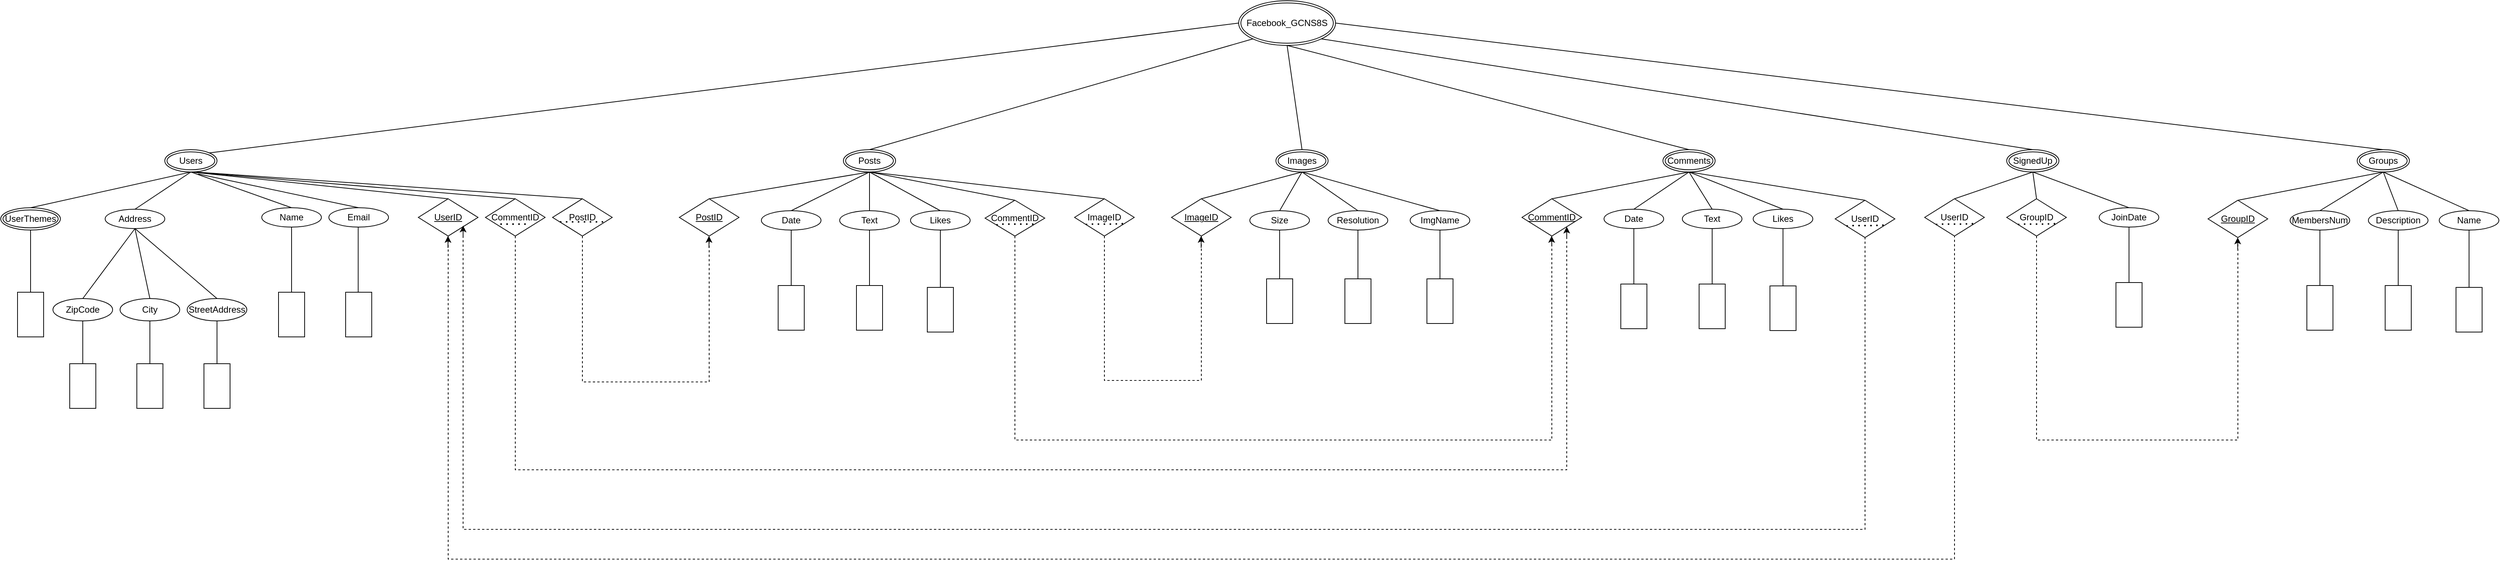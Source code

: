 <mxfile version="22.1.11" type="device">
  <diagram name="1 oldal" id="78AdKG-9HJylzrpgqkPk">
    <mxGraphModel dx="3881" dy="1068" grid="1" gridSize="10" guides="1" tooltips="1" connect="1" arrows="1" fold="1" page="1" pageScale="1" pageWidth="1169" pageHeight="827" math="0" shadow="0">
      <root>
        <mxCell id="0" />
        <mxCell id="1" parent="0" />
        <mxCell id="z3j5BvlBVhHUqeo-Ht9p-2" value="Facebook_GCNS8S" style="ellipse;shape=doubleEllipse;margin=3;whiteSpace=wrap;html=1;align=center;" vertex="1" parent="1">
          <mxGeometry x="530" y="10" width="130" height="60" as="geometry" />
        </mxCell>
        <mxCell id="z3j5BvlBVhHUqeo-Ht9p-5" value="Users" style="ellipse;shape=doubleEllipse;margin=3;whiteSpace=wrap;html=1;align=center;" vertex="1" parent="1">
          <mxGeometry x="-910" y="210" width="70" height="30" as="geometry" />
        </mxCell>
        <mxCell id="z3j5BvlBVhHUqeo-Ht9p-7" value="Posts" style="ellipse;shape=doubleEllipse;margin=3;whiteSpace=wrap;html=1;align=center;" vertex="1" parent="1">
          <mxGeometry y="210" width="70" height="30" as="geometry" />
        </mxCell>
        <mxCell id="z3j5BvlBVhHUqeo-Ht9p-8" value="Comments" style="ellipse;shape=doubleEllipse;margin=3;whiteSpace=wrap;html=1;align=center;" vertex="1" parent="1">
          <mxGeometry x="1099" y="210" width="70" height="30" as="geometry" />
        </mxCell>
        <mxCell id="z3j5BvlBVhHUqeo-Ht9p-9" value="Images" style="ellipse;shape=doubleEllipse;margin=3;whiteSpace=wrap;html=1;align=center;" vertex="1" parent="1">
          <mxGeometry x="580" y="210" width="70" height="30" as="geometry" />
        </mxCell>
        <mxCell id="z3j5BvlBVhHUqeo-Ht9p-10" value="Groups" style="ellipse;shape=doubleEllipse;margin=3;whiteSpace=wrap;html=1;align=center;" vertex="1" parent="1">
          <mxGeometry x="2030" y="210" width="70" height="30" as="geometry" />
        </mxCell>
        <mxCell id="z3j5BvlBVhHUqeo-Ht9p-11" value="SignedUp" style="ellipse;shape=doubleEllipse;margin=3;whiteSpace=wrap;html=1;align=center;" vertex="1" parent="1">
          <mxGeometry x="1560" y="210" width="70" height="30" as="geometry" />
        </mxCell>
        <mxCell id="z3j5BvlBVhHUqeo-Ht9p-13" value="" style="endArrow=none;html=1;rounded=0;exitX=1;exitY=0;exitDx=0;exitDy=0;entryX=0;entryY=0.5;entryDx=0;entryDy=0;" edge="1" parent="1" source="z3j5BvlBVhHUqeo-Ht9p-5" target="z3j5BvlBVhHUqeo-Ht9p-2">
          <mxGeometry relative="1" as="geometry">
            <mxPoint x="150" y="120" as="sourcePoint" />
            <mxPoint x="310" y="120" as="targetPoint" />
          </mxGeometry>
        </mxCell>
        <mxCell id="z3j5BvlBVhHUqeo-Ht9p-14" value="" style="endArrow=none;html=1;rounded=0;exitX=0.5;exitY=0;exitDx=0;exitDy=0;entryX=0;entryY=1;entryDx=0;entryDy=0;" edge="1" parent="1" source="z3j5BvlBVhHUqeo-Ht9p-7" target="z3j5BvlBVhHUqeo-Ht9p-2">
          <mxGeometry relative="1" as="geometry">
            <mxPoint x="150" y="224" as="sourcePoint" />
            <mxPoint x="540" y="70" as="targetPoint" />
          </mxGeometry>
        </mxCell>
        <mxCell id="z3j5BvlBVhHUqeo-Ht9p-15" value="" style="endArrow=none;html=1;rounded=0;exitX=0.5;exitY=0;exitDx=0;exitDy=0;entryX=0.5;entryY=1;entryDx=0;entryDy=0;" edge="1" parent="1" source="z3j5BvlBVhHUqeo-Ht9p-8" target="z3j5BvlBVhHUqeo-Ht9p-2">
          <mxGeometry relative="1" as="geometry">
            <mxPoint x="440" y="218.86" as="sourcePoint" />
            <mxPoint x="563.878" y="69.999" as="targetPoint" />
          </mxGeometry>
        </mxCell>
        <mxCell id="z3j5BvlBVhHUqeo-Ht9p-16" value="" style="endArrow=none;html=1;rounded=0;exitX=0.5;exitY=0;exitDx=0;exitDy=0;entryX=0.5;entryY=1;entryDx=0;entryDy=0;" edge="1" parent="1" source="z3j5BvlBVhHUqeo-Ht9p-9" target="z3j5BvlBVhHUqeo-Ht9p-2">
          <mxGeometry relative="1" as="geometry">
            <mxPoint x="510" y="214" as="sourcePoint" />
            <mxPoint x="610" y="90" as="targetPoint" />
          </mxGeometry>
        </mxCell>
        <mxCell id="z3j5BvlBVhHUqeo-Ht9p-17" value="" style="endArrow=none;html=1;rounded=0;exitX=0.5;exitY=0;exitDx=0;exitDy=0;entryX=1;entryY=1;entryDx=0;entryDy=0;" edge="1" parent="1" source="z3j5BvlBVhHUqeo-Ht9p-11" target="z3j5BvlBVhHUqeo-Ht9p-2">
          <mxGeometry relative="1" as="geometry">
            <mxPoint x="585" y="240" as="sourcePoint" />
            <mxPoint x="1045" y="66" as="targetPoint" />
          </mxGeometry>
        </mxCell>
        <mxCell id="z3j5BvlBVhHUqeo-Ht9p-18" value="" style="endArrow=none;html=1;rounded=0;entryX=1;entryY=0.5;entryDx=0;entryDy=0;exitX=0.5;exitY=0;exitDx=0;exitDy=0;" edge="1" parent="1" source="z3j5BvlBVhHUqeo-Ht9p-10" target="z3j5BvlBVhHUqeo-Ht9p-2">
          <mxGeometry relative="1" as="geometry">
            <mxPoint x="1020" y="220" as="sourcePoint" />
            <mxPoint x="1190" y="66" as="targetPoint" />
          </mxGeometry>
        </mxCell>
        <mxCell id="z3j5BvlBVhHUqeo-Ht9p-26" value="Name" style="ellipse;whiteSpace=wrap;html=1;align=center;" vertex="1" parent="1">
          <mxGeometry x="-780" y="288" width="80" height="26" as="geometry" />
        </mxCell>
        <mxCell id="z3j5BvlBVhHUqeo-Ht9p-27" value="Email" style="ellipse;whiteSpace=wrap;html=1;align=center;" vertex="1" parent="1">
          <mxGeometry x="-690" y="288" width="80" height="26" as="geometry" />
        </mxCell>
        <mxCell id="z3j5BvlBVhHUqeo-Ht9p-28" value="Address" style="ellipse;whiteSpace=wrap;html=1;align=center;" vertex="1" parent="1">
          <mxGeometry x="-990" y="290" width="80" height="26" as="geometry" />
        </mxCell>
        <mxCell id="z3j5BvlBVhHUqeo-Ht9p-34" value="UserThemes" style="ellipse;shape=doubleEllipse;margin=3;whiteSpace=wrap;html=1;align=center;" vertex="1" parent="1">
          <mxGeometry x="-1130" y="288" width="80" height="30" as="geometry" />
        </mxCell>
        <mxCell id="z3j5BvlBVhHUqeo-Ht9p-35" value="&lt;u&gt;UserID&lt;/u&gt;" style="shape=rhombus;perimeter=rhombusPerimeter;whiteSpace=wrap;html=1;align=center;" vertex="1" parent="1">
          <mxGeometry x="-570" y="276" width="80" height="50" as="geometry" />
        </mxCell>
        <mxCell id="z3j5BvlBVhHUqeo-Ht9p-37" value="ZipCode" style="ellipse;whiteSpace=wrap;html=1;align=center;" vertex="1" parent="1">
          <mxGeometry x="-1060" y="410" width="80" height="30" as="geometry" />
        </mxCell>
        <mxCell id="z3j5BvlBVhHUqeo-Ht9p-38" value="City" style="ellipse;whiteSpace=wrap;html=1;align=center;" vertex="1" parent="1">
          <mxGeometry x="-970" y="410" width="80" height="30" as="geometry" />
        </mxCell>
        <mxCell id="z3j5BvlBVhHUqeo-Ht9p-39" style="edgeStyle=orthogonalEdgeStyle;rounded=0;orthogonalLoop=1;jettySize=auto;html=1;exitX=0.5;exitY=1;exitDx=0;exitDy=0;" edge="1" parent="1" source="z3j5BvlBVhHUqeo-Ht9p-5" target="z3j5BvlBVhHUqeo-Ht9p-5">
          <mxGeometry relative="1" as="geometry" />
        </mxCell>
        <mxCell id="z3j5BvlBVhHUqeo-Ht9p-40" value="StreetAddress" style="ellipse;whiteSpace=wrap;html=1;align=center;" vertex="1" parent="1">
          <mxGeometry x="-880" y="410" width="80" height="30" as="geometry" />
        </mxCell>
        <mxCell id="z3j5BvlBVhHUqeo-Ht9p-41" value="" style="whiteSpace=wrap;html=1;rotation=90;" vertex="1" parent="1">
          <mxGeometry x="-1050" y="510" width="60" height="35" as="geometry" />
        </mxCell>
        <mxCell id="z3j5BvlBVhHUqeo-Ht9p-43" value="" style="whiteSpace=wrap;html=1;rotation=90;" vertex="1" parent="1">
          <mxGeometry x="-960" y="510" width="60" height="35" as="geometry" />
        </mxCell>
        <mxCell id="z3j5BvlBVhHUqeo-Ht9p-44" value="" style="whiteSpace=wrap;html=1;rotation=90;" vertex="1" parent="1">
          <mxGeometry x="-870" y="510" width="60" height="35" as="geometry" />
        </mxCell>
        <mxCell id="z3j5BvlBVhHUqeo-Ht9p-45" value="" style="whiteSpace=wrap;html=1;rotation=90;" vertex="1" parent="1">
          <mxGeometry x="-770" y="414" width="60" height="35" as="geometry" />
        </mxCell>
        <mxCell id="z3j5BvlBVhHUqeo-Ht9p-46" value="" style="whiteSpace=wrap;html=1;rotation=90;" vertex="1" parent="1">
          <mxGeometry x="-680" y="414" width="60" height="35" as="geometry" />
        </mxCell>
        <mxCell id="z3j5BvlBVhHUqeo-Ht9p-49" value="" style="whiteSpace=wrap;html=1;rotation=90;" vertex="1" parent="1">
          <mxGeometry x="-1120" y="414" width="60" height="35" as="geometry" />
        </mxCell>
        <mxCell id="z3j5BvlBVhHUqeo-Ht9p-50" value="" style="endArrow=none;html=1;rounded=0;entryX=0.5;entryY=1;entryDx=0;entryDy=0;exitX=0;exitY=0.5;exitDx=0;exitDy=0;" edge="1" parent="1" source="z3j5BvlBVhHUqeo-Ht9p-45" target="z3j5BvlBVhHUqeo-Ht9p-26">
          <mxGeometry relative="1" as="geometry">
            <mxPoint x="-740" y="380" as="sourcePoint" />
            <mxPoint x="-740" y="330" as="targetPoint" />
          </mxGeometry>
        </mxCell>
        <mxCell id="z3j5BvlBVhHUqeo-Ht9p-51" value="" style="endArrow=none;html=1;rounded=0;exitX=0;exitY=0.5;exitDx=0;exitDy=0;entryX=0.5;entryY=1;entryDx=0;entryDy=0;" edge="1" parent="1">
          <mxGeometry relative="1" as="geometry">
            <mxPoint x="-650.67" y="402" as="sourcePoint" />
            <mxPoint x="-650.67" y="314" as="targetPoint" />
          </mxGeometry>
        </mxCell>
        <mxCell id="z3j5BvlBVhHUqeo-Ht9p-52" value="" style="endArrow=none;html=1;rounded=0;entryX=0.5;entryY=1;entryDx=0;entryDy=0;exitX=0;exitY=0.5;exitDx=0;exitDy=0;" edge="1" parent="1" source="z3j5BvlBVhHUqeo-Ht9p-49" target="z3j5BvlBVhHUqeo-Ht9p-34">
          <mxGeometry relative="1" as="geometry">
            <mxPoint x="-1090" y="390" as="sourcePoint" />
            <mxPoint x="-1090" y="340" as="targetPoint" />
          </mxGeometry>
        </mxCell>
        <mxCell id="z3j5BvlBVhHUqeo-Ht9p-53" value="" style="endArrow=none;html=1;rounded=0;exitX=0.5;exitY=0;exitDx=0;exitDy=0;entryX=0.5;entryY=1;entryDx=0;entryDy=0;" edge="1" parent="1" source="z3j5BvlBVhHUqeo-Ht9p-37" target="z3j5BvlBVhHUqeo-Ht9p-28">
          <mxGeometry relative="1" as="geometry">
            <mxPoint x="-980" y="418" as="sourcePoint" />
            <mxPoint x="-980" y="330" as="targetPoint" />
          </mxGeometry>
        </mxCell>
        <mxCell id="z3j5BvlBVhHUqeo-Ht9p-54" value="" style="endArrow=none;html=1;rounded=0;exitX=0.5;exitY=0;exitDx=0;exitDy=0;entryX=0.5;entryY=1;entryDx=0;entryDy=0;" edge="1" parent="1" source="z3j5BvlBVhHUqeo-Ht9p-34" target="z3j5BvlBVhHUqeo-Ht9p-5">
          <mxGeometry relative="1" as="geometry">
            <mxPoint x="-610" y="442" as="sourcePoint" />
            <mxPoint x="-610" y="354" as="targetPoint" />
          </mxGeometry>
        </mxCell>
        <mxCell id="z3j5BvlBVhHUqeo-Ht9p-55" value="" style="endArrow=none;html=1;rounded=0;exitX=0.5;exitY=0;exitDx=0;exitDy=0;entryX=0.5;entryY=1;entryDx=0;entryDy=0;" edge="1" parent="1" source="z3j5BvlBVhHUqeo-Ht9p-28" target="z3j5BvlBVhHUqeo-Ht9p-5">
          <mxGeometry relative="1" as="geometry">
            <mxPoint x="-600" y="452" as="sourcePoint" />
            <mxPoint x="-600" y="364" as="targetPoint" />
          </mxGeometry>
        </mxCell>
        <mxCell id="z3j5BvlBVhHUqeo-Ht9p-56" value="" style="endArrow=none;html=1;rounded=0;exitX=0.5;exitY=0;exitDx=0;exitDy=0;entryX=0.5;entryY=1;entryDx=0;entryDy=0;" edge="1" parent="1" source="z3j5BvlBVhHUqeo-Ht9p-26" target="z3j5BvlBVhHUqeo-Ht9p-5">
          <mxGeometry relative="1" as="geometry">
            <mxPoint x="-590" y="462" as="sourcePoint" />
            <mxPoint x="-590" y="374" as="targetPoint" />
          </mxGeometry>
        </mxCell>
        <mxCell id="z3j5BvlBVhHUqeo-Ht9p-57" value="" style="endArrow=none;html=1;rounded=0;exitX=0.5;exitY=0;exitDx=0;exitDy=0;entryX=0.638;entryY=1.089;entryDx=0;entryDy=0;entryPerimeter=0;" edge="1" parent="1" source="z3j5BvlBVhHUqeo-Ht9p-27" target="z3j5BvlBVhHUqeo-Ht9p-5">
          <mxGeometry relative="1" as="geometry">
            <mxPoint x="-580" y="472" as="sourcePoint" />
            <mxPoint x="-580" y="384" as="targetPoint" />
          </mxGeometry>
        </mxCell>
        <mxCell id="z3j5BvlBVhHUqeo-Ht9p-58" value="" style="endArrow=none;html=1;rounded=0;exitX=0.5;exitY=0;exitDx=0;exitDy=0;entryX=0.5;entryY=1;entryDx=0;entryDy=0;" edge="1" parent="1" source="z3j5BvlBVhHUqeo-Ht9p-35" target="z3j5BvlBVhHUqeo-Ht9p-5">
          <mxGeometry relative="1" as="geometry">
            <mxPoint x="-570" y="482" as="sourcePoint" />
            <mxPoint x="-570" y="394" as="targetPoint" />
          </mxGeometry>
        </mxCell>
        <mxCell id="z3j5BvlBVhHUqeo-Ht9p-59" value="" style="endArrow=none;html=1;rounded=0;exitX=0.5;exitY=0;exitDx=0;exitDy=0;entryX=0.5;entryY=1;entryDx=0;entryDy=0;" edge="1" parent="1" source="z3j5BvlBVhHUqeo-Ht9p-38" target="z3j5BvlBVhHUqeo-Ht9p-28">
          <mxGeometry relative="1" as="geometry">
            <mxPoint x="-560" y="492" as="sourcePoint" />
            <mxPoint x="-560" y="404" as="targetPoint" />
          </mxGeometry>
        </mxCell>
        <mxCell id="z3j5BvlBVhHUqeo-Ht9p-60" value="" style="endArrow=none;html=1;rounded=0;exitX=0.5;exitY=0;exitDx=0;exitDy=0;entryX=0.5;entryY=1;entryDx=0;entryDy=0;" edge="1" parent="1" source="z3j5BvlBVhHUqeo-Ht9p-40" target="z3j5BvlBVhHUqeo-Ht9p-28">
          <mxGeometry relative="1" as="geometry">
            <mxPoint x="-550" y="502" as="sourcePoint" />
            <mxPoint x="-550" y="414" as="targetPoint" />
          </mxGeometry>
        </mxCell>
        <mxCell id="z3j5BvlBVhHUqeo-Ht9p-61" value="" style="endArrow=none;html=1;rounded=0;exitX=0;exitY=0.5;exitDx=0;exitDy=0;entryX=0.5;entryY=1;entryDx=0;entryDy=0;" edge="1" parent="1" source="z3j5BvlBVhHUqeo-Ht9p-41" target="z3j5BvlBVhHUqeo-Ht9p-37">
          <mxGeometry relative="1" as="geometry">
            <mxPoint x="-540" y="512" as="sourcePoint" />
            <mxPoint x="-540" y="424" as="targetPoint" />
          </mxGeometry>
        </mxCell>
        <mxCell id="z3j5BvlBVhHUqeo-Ht9p-62" value="" style="endArrow=none;html=1;rounded=0;exitX=0;exitY=0.5;exitDx=0;exitDy=0;entryX=0.5;entryY=1;entryDx=0;entryDy=0;" edge="1" parent="1" source="z3j5BvlBVhHUqeo-Ht9p-43" target="z3j5BvlBVhHUqeo-Ht9p-38">
          <mxGeometry relative="1" as="geometry">
            <mxPoint x="-530" y="522" as="sourcePoint" />
            <mxPoint x="-530" y="434" as="targetPoint" />
          </mxGeometry>
        </mxCell>
        <mxCell id="z3j5BvlBVhHUqeo-Ht9p-63" value="" style="endArrow=none;html=1;rounded=0;exitX=0;exitY=0.5;exitDx=0;exitDy=0;entryX=0.5;entryY=1;entryDx=0;entryDy=0;" edge="1" parent="1" source="z3j5BvlBVhHUqeo-Ht9p-44" target="z3j5BvlBVhHUqeo-Ht9p-40">
          <mxGeometry relative="1" as="geometry">
            <mxPoint x="-520" y="532" as="sourcePoint" />
            <mxPoint x="-520" y="444" as="targetPoint" />
          </mxGeometry>
        </mxCell>
        <mxCell id="z3j5BvlBVhHUqeo-Ht9p-66" value="CommentID" style="shape=rhombus;perimeter=rhombusPerimeter;whiteSpace=wrap;html=1;align=center;" vertex="1" parent="1">
          <mxGeometry x="-480" y="276" width="80" height="50" as="geometry" />
        </mxCell>
        <mxCell id="z3j5BvlBVhHUqeo-Ht9p-67" value="PostID" style="shape=rhombus;perimeter=rhombusPerimeter;whiteSpace=wrap;html=1;align=center;" vertex="1" parent="1">
          <mxGeometry x="-390" y="276" width="80" height="50" as="geometry" />
        </mxCell>
        <mxCell id="z3j5BvlBVhHUqeo-Ht9p-68" value="" style="endArrow=none;dashed=1;html=1;dashPattern=1 3;strokeWidth=2;rounded=0;" edge="1" parent="1">
          <mxGeometry width="50" height="50" relative="1" as="geometry">
            <mxPoint x="-460" y="310" as="sourcePoint" />
            <mxPoint x="-420" y="310" as="targetPoint" />
          </mxGeometry>
        </mxCell>
        <mxCell id="z3j5BvlBVhHUqeo-Ht9p-70" value="" style="endArrow=none;dashed=1;html=1;dashPattern=1 3;strokeWidth=2;rounded=0;exitX=0.123;exitY=0.62;exitDx=0;exitDy=0;exitPerimeter=0;entryX=0.898;entryY=0.62;entryDx=0;entryDy=0;entryPerimeter=0;" edge="1" parent="1" source="z3j5BvlBVhHUqeo-Ht9p-67" target="z3j5BvlBVhHUqeo-Ht9p-67">
          <mxGeometry width="50" height="50" relative="1" as="geometry">
            <mxPoint x="-360" y="310" as="sourcePoint" />
            <mxPoint x="-320" y="310" as="targetPoint" />
          </mxGeometry>
        </mxCell>
        <mxCell id="z3j5BvlBVhHUqeo-Ht9p-71" value="" style="endArrow=none;html=1;rounded=0;exitX=0.5;exitY=0;exitDx=0;exitDy=0;entryX=0.5;entryY=1;entryDx=0;entryDy=0;" edge="1" parent="1" source="z3j5BvlBVhHUqeo-Ht9p-66" target="z3j5BvlBVhHUqeo-Ht9p-5">
          <mxGeometry relative="1" as="geometry">
            <mxPoint x="-640.67" y="412" as="sourcePoint" />
            <mxPoint x="-640.67" y="324" as="targetPoint" />
          </mxGeometry>
        </mxCell>
        <mxCell id="z3j5BvlBVhHUqeo-Ht9p-72" value="" style="endArrow=none;html=1;rounded=0;exitX=0.5;exitY=0;exitDx=0;exitDy=0;" edge="1" parent="1" source="z3j5BvlBVhHUqeo-Ht9p-67">
          <mxGeometry relative="1" as="geometry">
            <mxPoint x="-630.67" y="422" as="sourcePoint" />
            <mxPoint x="-870" y="240" as="targetPoint" />
          </mxGeometry>
        </mxCell>
        <mxCell id="z3j5BvlBVhHUqeo-Ht9p-74" value="Date" style="ellipse;whiteSpace=wrap;html=1;align=center;" vertex="1" parent="1">
          <mxGeometry x="-110" y="292" width="80" height="26" as="geometry" />
        </mxCell>
        <mxCell id="z3j5BvlBVhHUqeo-Ht9p-75" value="Text" style="ellipse;whiteSpace=wrap;html=1;align=center;" vertex="1" parent="1">
          <mxGeometry x="-5" y="292" width="80" height="26" as="geometry" />
        </mxCell>
        <mxCell id="z3j5BvlBVhHUqeo-Ht9p-76" value="Likes" style="ellipse;whiteSpace=wrap;html=1;align=center;" vertex="1" parent="1">
          <mxGeometry x="90" y="292" width="80" height="26" as="geometry" />
        </mxCell>
        <mxCell id="z3j5BvlBVhHUqeo-Ht9p-77" value="&lt;u&gt;PostID&lt;/u&gt;" style="shape=rhombus;perimeter=rhombusPerimeter;whiteSpace=wrap;html=1;align=center;" vertex="1" parent="1">
          <mxGeometry x="-220" y="276" width="80" height="50" as="geometry" />
        </mxCell>
        <mxCell id="z3j5BvlBVhHUqeo-Ht9p-78" value="ImageID" style="shape=rhombus;perimeter=rhombusPerimeter;whiteSpace=wrap;html=1;align=center;" vertex="1" parent="1">
          <mxGeometry x="310" y="276" width="80" height="50" as="geometry" />
        </mxCell>
        <mxCell id="z3j5BvlBVhHUqeo-Ht9p-79" value="" style="endArrow=none;dashed=1;html=1;dashPattern=1 3;strokeWidth=2;rounded=0;exitX=0.188;exitY=0.692;exitDx=0;exitDy=0;exitPerimeter=0;entryX=0.813;entryY=0.668;entryDx=0;entryDy=0;entryPerimeter=0;" edge="1" parent="1" source="z3j5BvlBVhHUqeo-Ht9p-78" target="z3j5BvlBVhHUqeo-Ht9p-78">
          <mxGeometry width="50" height="50" relative="1" as="geometry">
            <mxPoint x="324.92" y="304.5" as="sourcePoint" />
            <mxPoint x="375.08" y="305.5" as="targetPoint" />
            <Array as="points">
              <mxPoint x="330" y="310" />
              <mxPoint x="350" y="310" />
              <mxPoint x="360" y="310" />
            </Array>
          </mxGeometry>
        </mxCell>
        <mxCell id="z3j5BvlBVhHUqeo-Ht9p-80" value="CommentID" style="shape=rhombus;perimeter=rhombusPerimeter;whiteSpace=wrap;html=1;align=center;" vertex="1" parent="1">
          <mxGeometry x="190" y="278" width="80" height="48" as="geometry" />
        </mxCell>
        <mxCell id="z3j5BvlBVhHUqeo-Ht9p-81" value="" style="endArrow=none;dashed=1;html=1;dashPattern=1 3;strokeWidth=2;rounded=0;exitX=0.188;exitY=0.692;exitDx=0;exitDy=0;exitPerimeter=0;entryX=0.813;entryY=0.668;entryDx=0;entryDy=0;entryPerimeter=0;" edge="1" parent="1" source="z3j5BvlBVhHUqeo-Ht9p-80" target="z3j5BvlBVhHUqeo-Ht9p-80">
          <mxGeometry width="50" height="50" relative="1" as="geometry">
            <mxPoint x="204.92" y="304.5" as="sourcePoint" />
            <mxPoint x="255.08" y="305.5" as="targetPoint" />
            <Array as="points">
              <mxPoint x="210" y="310" />
              <mxPoint x="230" y="310" />
              <mxPoint x="240" y="310" />
            </Array>
          </mxGeometry>
        </mxCell>
        <mxCell id="z3j5BvlBVhHUqeo-Ht9p-82" value="" style="endArrow=none;html=1;rounded=0;exitX=0.5;exitY=0;exitDx=0;exitDy=0;entryX=0.5;entryY=1;entryDx=0;entryDy=0;" edge="1" parent="1" source="z3j5BvlBVhHUqeo-Ht9p-77" target="z3j5BvlBVhHUqeo-Ht9p-7">
          <mxGeometry relative="1" as="geometry">
            <mxPoint x="-170.0" y="488" as="sourcePoint" />
            <mxPoint x="-170.0" y="400" as="targetPoint" />
          </mxGeometry>
        </mxCell>
        <mxCell id="z3j5BvlBVhHUqeo-Ht9p-83" value="" style="endArrow=none;html=1;rounded=0;exitX=0.5;exitY=1;exitDx=0;exitDy=0;entryX=0.5;entryY=0;entryDx=0;entryDy=0;" edge="1" parent="1" source="z3j5BvlBVhHUqeo-Ht9p-7" target="z3j5BvlBVhHUqeo-Ht9p-74">
          <mxGeometry relative="1" as="geometry">
            <mxPoint x="-170" y="286" as="sourcePoint" />
            <mxPoint x="-40" y="240" as="targetPoint" />
          </mxGeometry>
        </mxCell>
        <mxCell id="z3j5BvlBVhHUqeo-Ht9p-84" value="" style="endArrow=none;html=1;rounded=0;entryX=0.5;entryY=0;entryDx=0;entryDy=0;exitX=0.5;exitY=1;exitDx=0;exitDy=0;" edge="1" parent="1" source="z3j5BvlBVhHUqeo-Ht9p-7" target="z3j5BvlBVhHUqeo-Ht9p-76">
          <mxGeometry relative="1" as="geometry">
            <mxPoint x="-10" y="260" as="sourcePoint" />
            <mxPoint x="145" y="230" as="targetPoint" />
          </mxGeometry>
        </mxCell>
        <mxCell id="z3j5BvlBVhHUqeo-Ht9p-85" value="" style="endArrow=none;html=1;rounded=0;exitX=0.5;exitY=1;exitDx=0;exitDy=0;entryX=0.5;entryY=0;entryDx=0;entryDy=0;" edge="1" parent="1" source="z3j5BvlBVhHUqeo-Ht9p-7" target="z3j5BvlBVhHUqeo-Ht9p-75">
          <mxGeometry relative="1" as="geometry">
            <mxPoint x="162.5" y="256" as="sourcePoint" />
            <mxPoint x="297.5" y="220" as="targetPoint" />
          </mxGeometry>
        </mxCell>
        <mxCell id="z3j5BvlBVhHUqeo-Ht9p-86" value="" style="endArrow=none;html=1;rounded=0;exitX=0.5;exitY=0;exitDx=0;exitDy=0;entryX=0.5;entryY=1;entryDx=0;entryDy=0;" edge="1" parent="1" source="z3j5BvlBVhHUqeo-Ht9p-78" target="z3j5BvlBVhHUqeo-Ht9p-7">
          <mxGeometry relative="1" as="geometry">
            <mxPoint x="-140" y="316" as="sourcePoint" />
            <mxPoint x="-5" y="280" as="targetPoint" />
          </mxGeometry>
        </mxCell>
        <mxCell id="z3j5BvlBVhHUqeo-Ht9p-87" value="" style="endArrow=none;html=1;rounded=0;exitX=0.5;exitY=0;exitDx=0;exitDy=0;entryX=0.5;entryY=1;entryDx=0;entryDy=0;" edge="1" parent="1" source="z3j5BvlBVhHUqeo-Ht9p-80" target="z3j5BvlBVhHUqeo-Ht9p-7">
          <mxGeometry relative="1" as="geometry">
            <mxPoint x="-130" y="326" as="sourcePoint" />
            <mxPoint x="5" y="290" as="targetPoint" />
          </mxGeometry>
        </mxCell>
        <mxCell id="z3j5BvlBVhHUqeo-Ht9p-88" value="" style="whiteSpace=wrap;html=1;rotation=90;" vertex="1" parent="1">
          <mxGeometry x="-100" y="405" width="60" height="35" as="geometry" />
        </mxCell>
        <mxCell id="z3j5BvlBVhHUqeo-Ht9p-89" value="" style="whiteSpace=wrap;html=1;rotation=90;" vertex="1" parent="1">
          <mxGeometry x="5" y="405" width="60" height="35" as="geometry" />
        </mxCell>
        <mxCell id="z3j5BvlBVhHUqeo-Ht9p-90" value="" style="whiteSpace=wrap;html=1;rotation=90;" vertex="1" parent="1">
          <mxGeometry x="100" y="407.5" width="60" height="35" as="geometry" />
        </mxCell>
        <mxCell id="z3j5BvlBVhHUqeo-Ht9p-91" value="" style="endArrow=none;html=1;rounded=0;exitX=0;exitY=0.5;exitDx=0;exitDy=0;entryX=0.5;entryY=1;entryDx=0;entryDy=0;" edge="1" parent="1" source="z3j5BvlBVhHUqeo-Ht9p-88" target="z3j5BvlBVhHUqeo-Ht9p-74">
          <mxGeometry relative="1" as="geometry">
            <mxPoint x="45" y="250" as="sourcePoint" />
            <mxPoint x="-60" y="302" as="targetPoint" />
          </mxGeometry>
        </mxCell>
        <mxCell id="z3j5BvlBVhHUqeo-Ht9p-92" value="" style="endArrow=none;html=1;rounded=0;exitX=0;exitY=0.5;exitDx=0;exitDy=0;entryX=0.5;entryY=1;entryDx=0;entryDy=0;" edge="1" parent="1" source="z3j5BvlBVhHUqeo-Ht9p-89" target="z3j5BvlBVhHUqeo-Ht9p-75">
          <mxGeometry relative="1" as="geometry">
            <mxPoint x="-60" y="403" as="sourcePoint" />
            <mxPoint x="-60" y="328" as="targetPoint" />
          </mxGeometry>
        </mxCell>
        <mxCell id="z3j5BvlBVhHUqeo-Ht9p-93" value="" style="endArrow=none;html=1;rounded=0;exitX=0;exitY=0.5;exitDx=0;exitDy=0;entryX=0.5;entryY=1;entryDx=0;entryDy=0;" edge="1" parent="1" source="z3j5BvlBVhHUqeo-Ht9p-90" target="z3j5BvlBVhHUqeo-Ht9p-76">
          <mxGeometry relative="1" as="geometry">
            <mxPoint x="-50" y="413" as="sourcePoint" />
            <mxPoint x="-50" y="338" as="targetPoint" />
          </mxGeometry>
        </mxCell>
        <mxCell id="z3j5BvlBVhHUqeo-Ht9p-95" value="Size" style="ellipse;whiteSpace=wrap;html=1;align=center;" vertex="1" parent="1">
          <mxGeometry x="545" y="292" width="80" height="26" as="geometry" />
        </mxCell>
        <mxCell id="z3j5BvlBVhHUqeo-Ht9p-96" value="Resolution" style="ellipse;whiteSpace=wrap;html=1;align=center;" vertex="1" parent="1">
          <mxGeometry x="650" y="292" width="80" height="26" as="geometry" />
        </mxCell>
        <mxCell id="z3j5BvlBVhHUqeo-Ht9p-97" value="ImgName" style="ellipse;whiteSpace=wrap;html=1;align=center;" vertex="1" parent="1">
          <mxGeometry x="760" y="292" width="80" height="26" as="geometry" />
        </mxCell>
        <mxCell id="z3j5BvlBVhHUqeo-Ht9p-98" value="&lt;u&gt;ImageID&lt;/u&gt;" style="shape=rhombus;perimeter=rhombusPerimeter;whiteSpace=wrap;html=1;align=center;" vertex="1" parent="1">
          <mxGeometry x="440" y="276" width="80" height="50" as="geometry" />
        </mxCell>
        <mxCell id="z3j5BvlBVhHUqeo-Ht9p-99" value="" style="whiteSpace=wrap;html=1;rotation=90;" vertex="1" parent="1">
          <mxGeometry x="555" y="396" width="60" height="35" as="geometry" />
        </mxCell>
        <mxCell id="z3j5BvlBVhHUqeo-Ht9p-100" value="" style="whiteSpace=wrap;html=1;rotation=90;" vertex="1" parent="1">
          <mxGeometry x="660" y="396" width="60" height="35" as="geometry" />
        </mxCell>
        <mxCell id="z3j5BvlBVhHUqeo-Ht9p-101" value="" style="whiteSpace=wrap;html=1;rotation=90;" vertex="1" parent="1">
          <mxGeometry x="770" y="396" width="60" height="35" as="geometry" />
        </mxCell>
        <mxCell id="z3j5BvlBVhHUqeo-Ht9p-102" value="" style="endArrow=none;html=1;rounded=0;entryX=0.5;entryY=1;entryDx=0;entryDy=0;exitX=0.5;exitY=0;exitDx=0;exitDy=0;" edge="1" parent="1" source="z3j5BvlBVhHUqeo-Ht9p-98" target="z3j5BvlBVhHUqeo-Ht9p-9">
          <mxGeometry relative="1" as="geometry">
            <mxPoint x="760" y="400" as="sourcePoint" />
            <mxPoint x="920" y="400" as="targetPoint" />
          </mxGeometry>
        </mxCell>
        <mxCell id="z3j5BvlBVhHUqeo-Ht9p-103" value="" style="endArrow=none;html=1;rounded=0;exitX=0.5;exitY=1;exitDx=0;exitDy=0;entryX=0.5;entryY=0;entryDx=0;entryDy=0;" edge="1" parent="1" source="z3j5BvlBVhHUqeo-Ht9p-9" target="z3j5BvlBVhHUqeo-Ht9p-95">
          <mxGeometry relative="1" as="geometry">
            <mxPoint x="790" y="340" as="sourcePoint" />
            <mxPoint x="950" y="340" as="targetPoint" />
          </mxGeometry>
        </mxCell>
        <mxCell id="z3j5BvlBVhHUqeo-Ht9p-104" value="" style="endArrow=none;html=1;rounded=0;entryX=0.5;entryY=1;entryDx=0;entryDy=0;exitX=0.5;exitY=0;exitDx=0;exitDy=0;" edge="1" parent="1" source="z3j5BvlBVhHUqeo-Ht9p-96" target="z3j5BvlBVhHUqeo-Ht9p-9">
          <mxGeometry relative="1" as="geometry">
            <mxPoint x="490" y="286" as="sourcePoint" />
            <mxPoint x="625" y="250" as="targetPoint" />
          </mxGeometry>
        </mxCell>
        <mxCell id="z3j5BvlBVhHUqeo-Ht9p-105" value="" style="endArrow=none;html=1;rounded=0;entryX=0.5;entryY=1;entryDx=0;entryDy=0;exitX=0.5;exitY=0;exitDx=0;exitDy=0;" edge="1" parent="1" source="z3j5BvlBVhHUqeo-Ht9p-97" target="z3j5BvlBVhHUqeo-Ht9p-9">
          <mxGeometry relative="1" as="geometry">
            <mxPoint x="500" y="296" as="sourcePoint" />
            <mxPoint x="635" y="260" as="targetPoint" />
          </mxGeometry>
        </mxCell>
        <mxCell id="z3j5BvlBVhHUqeo-Ht9p-106" value="" style="endArrow=none;html=1;rounded=0;entryX=0.5;entryY=1;entryDx=0;entryDy=0;exitX=0;exitY=0.5;exitDx=0;exitDy=0;" edge="1" parent="1" source="z3j5BvlBVhHUqeo-Ht9p-99" target="z3j5BvlBVhHUqeo-Ht9p-95">
          <mxGeometry relative="1" as="geometry">
            <mxPoint x="510" y="306" as="sourcePoint" />
            <mxPoint x="645" y="270" as="targetPoint" />
          </mxGeometry>
        </mxCell>
        <mxCell id="z3j5BvlBVhHUqeo-Ht9p-107" value="" style="endArrow=none;html=1;rounded=0;entryX=0.5;entryY=1;entryDx=0;entryDy=0;exitX=0;exitY=0.5;exitDx=0;exitDy=0;" edge="1" parent="1" source="z3j5BvlBVhHUqeo-Ht9p-100" target="z3j5BvlBVhHUqeo-Ht9p-96">
          <mxGeometry relative="1" as="geometry">
            <mxPoint x="520" y="316" as="sourcePoint" />
            <mxPoint x="655" y="280" as="targetPoint" />
          </mxGeometry>
        </mxCell>
        <mxCell id="z3j5BvlBVhHUqeo-Ht9p-108" value="" style="endArrow=none;html=1;rounded=0;entryX=0.5;entryY=1;entryDx=0;entryDy=0;exitX=0;exitY=0.5;exitDx=0;exitDy=0;" edge="1" parent="1" source="z3j5BvlBVhHUqeo-Ht9p-101" target="z3j5BvlBVhHUqeo-Ht9p-97">
          <mxGeometry relative="1" as="geometry">
            <mxPoint x="530" y="326" as="sourcePoint" />
            <mxPoint x="665" y="290" as="targetPoint" />
          </mxGeometry>
        </mxCell>
        <mxCell id="z3j5BvlBVhHUqeo-Ht9p-112" value="&lt;u&gt;CommentID&lt;/u&gt;" style="shape=rhombus;perimeter=rhombusPerimeter;whiteSpace=wrap;html=1;align=center;" vertex="1" parent="1">
          <mxGeometry x="910" y="276" width="80" height="50" as="geometry" />
        </mxCell>
        <mxCell id="z3j5BvlBVhHUqeo-Ht9p-113" value="UserID" style="shape=rhombus;perimeter=rhombusPerimeter;whiteSpace=wrap;html=1;align=center;" vertex="1" parent="1">
          <mxGeometry x="1330" y="278" width="80" height="50" as="geometry" />
        </mxCell>
        <mxCell id="z3j5BvlBVhHUqeo-Ht9p-114" value="" style="endArrow=none;dashed=1;html=1;dashPattern=1 3;strokeWidth=2;rounded=0;exitX=0.188;exitY=0.692;exitDx=0;exitDy=0;exitPerimeter=0;entryX=0.813;entryY=0.668;entryDx=0;entryDy=0;entryPerimeter=0;" edge="1" parent="1" source="z3j5BvlBVhHUqeo-Ht9p-113" target="z3j5BvlBVhHUqeo-Ht9p-113">
          <mxGeometry width="50" height="50" relative="1" as="geometry">
            <mxPoint x="1344.92" y="306.5" as="sourcePoint" />
            <mxPoint x="1395.08" y="307.5" as="targetPoint" />
            <Array as="points">
              <mxPoint x="1350" y="312" />
              <mxPoint x="1370" y="312" />
              <mxPoint x="1380" y="312" />
            </Array>
          </mxGeometry>
        </mxCell>
        <mxCell id="z3j5BvlBVhHUqeo-Ht9p-115" value="Date" style="ellipse;whiteSpace=wrap;html=1;align=center;" vertex="1" parent="1">
          <mxGeometry x="1020" y="290" width="80" height="26" as="geometry" />
        </mxCell>
        <mxCell id="z3j5BvlBVhHUqeo-Ht9p-116" value="Text" style="ellipse;whiteSpace=wrap;html=1;align=center;" vertex="1" parent="1">
          <mxGeometry x="1125" y="290" width="80" height="26" as="geometry" />
        </mxCell>
        <mxCell id="z3j5BvlBVhHUqeo-Ht9p-117" value="Likes" style="ellipse;whiteSpace=wrap;html=1;align=center;" vertex="1" parent="1">
          <mxGeometry x="1220" y="290" width="80" height="26" as="geometry" />
        </mxCell>
        <mxCell id="z3j5BvlBVhHUqeo-Ht9p-118" value="" style="whiteSpace=wrap;html=1;rotation=90;" vertex="1" parent="1">
          <mxGeometry x="1030" y="403" width="60" height="35" as="geometry" />
        </mxCell>
        <mxCell id="z3j5BvlBVhHUqeo-Ht9p-119" value="" style="whiteSpace=wrap;html=1;rotation=90;" vertex="1" parent="1">
          <mxGeometry x="1135" y="403" width="60" height="35" as="geometry" />
        </mxCell>
        <mxCell id="z3j5BvlBVhHUqeo-Ht9p-120" value="" style="whiteSpace=wrap;html=1;rotation=90;" vertex="1" parent="1">
          <mxGeometry x="1230" y="405.5" width="60" height="35" as="geometry" />
        </mxCell>
        <mxCell id="z3j5BvlBVhHUqeo-Ht9p-121" value="" style="endArrow=none;html=1;rounded=0;exitX=0;exitY=0.5;exitDx=0;exitDy=0;entryX=0.5;entryY=1;entryDx=0;entryDy=0;" edge="1" parent="1" source="z3j5BvlBVhHUqeo-Ht9p-118" target="z3j5BvlBVhHUqeo-Ht9p-115">
          <mxGeometry relative="1" as="geometry">
            <mxPoint x="1175" y="248" as="sourcePoint" />
            <mxPoint x="1070" y="300" as="targetPoint" />
          </mxGeometry>
        </mxCell>
        <mxCell id="z3j5BvlBVhHUqeo-Ht9p-122" value="" style="endArrow=none;html=1;rounded=0;exitX=0;exitY=0.5;exitDx=0;exitDy=0;entryX=0.5;entryY=1;entryDx=0;entryDy=0;" edge="1" parent="1" source="z3j5BvlBVhHUqeo-Ht9p-119" target="z3j5BvlBVhHUqeo-Ht9p-116">
          <mxGeometry relative="1" as="geometry">
            <mxPoint x="1070" y="401" as="sourcePoint" />
            <mxPoint x="1070" y="326" as="targetPoint" />
          </mxGeometry>
        </mxCell>
        <mxCell id="z3j5BvlBVhHUqeo-Ht9p-123" value="" style="endArrow=none;html=1;rounded=0;exitX=0;exitY=0.5;exitDx=0;exitDy=0;entryX=0.5;entryY=1;entryDx=0;entryDy=0;" edge="1" parent="1" source="z3j5BvlBVhHUqeo-Ht9p-120" target="z3j5BvlBVhHUqeo-Ht9p-117">
          <mxGeometry relative="1" as="geometry">
            <mxPoint x="1080" y="411" as="sourcePoint" />
            <mxPoint x="1080" y="336" as="targetPoint" />
          </mxGeometry>
        </mxCell>
        <mxCell id="z3j5BvlBVhHUqeo-Ht9p-124" value="" style="endArrow=none;html=1;rounded=0;exitX=0.5;exitY=1;exitDx=0;exitDy=0;entryX=0.5;entryY=0;entryDx=0;entryDy=0;" edge="1" parent="1" source="z3j5BvlBVhHUqeo-Ht9p-8" target="z3j5BvlBVhHUqeo-Ht9p-112">
          <mxGeometry relative="1" as="geometry">
            <mxPoint x="1170" y="340" as="sourcePoint" />
            <mxPoint x="1330" y="340" as="targetPoint" />
          </mxGeometry>
        </mxCell>
        <mxCell id="z3j5BvlBVhHUqeo-Ht9p-134" value="" style="endArrow=none;html=1;rounded=0;exitX=0.5;exitY=1;exitDx=0;exitDy=0;entryX=0.5;entryY=0;entryDx=0;entryDy=0;" edge="1" parent="1" source="z3j5BvlBVhHUqeo-Ht9p-8" target="z3j5BvlBVhHUqeo-Ht9p-115">
          <mxGeometry relative="1" as="geometry">
            <mxPoint x="1144" y="250" as="sourcePoint" />
            <mxPoint x="960" y="286" as="targetPoint" />
          </mxGeometry>
        </mxCell>
        <mxCell id="z3j5BvlBVhHUqeo-Ht9p-135" value="" style="endArrow=none;html=1;rounded=0;exitX=0.5;exitY=1;exitDx=0;exitDy=0;entryX=0.5;entryY=0;entryDx=0;entryDy=0;" edge="1" parent="1" source="z3j5BvlBVhHUqeo-Ht9p-8" target="z3j5BvlBVhHUqeo-Ht9p-116">
          <mxGeometry relative="1" as="geometry">
            <mxPoint x="1154" y="260" as="sourcePoint" />
            <mxPoint x="970" y="296" as="targetPoint" />
          </mxGeometry>
        </mxCell>
        <mxCell id="z3j5BvlBVhHUqeo-Ht9p-136" value="" style="endArrow=none;html=1;rounded=0;exitX=0.5;exitY=1;exitDx=0;exitDy=0;entryX=0.5;entryY=0;entryDx=0;entryDy=0;" edge="1" parent="1" source="z3j5BvlBVhHUqeo-Ht9p-8" target="z3j5BvlBVhHUqeo-Ht9p-117">
          <mxGeometry relative="1" as="geometry">
            <mxPoint x="1164" y="270" as="sourcePoint" />
            <mxPoint x="980" y="306" as="targetPoint" />
          </mxGeometry>
        </mxCell>
        <mxCell id="z3j5BvlBVhHUqeo-Ht9p-137" value="" style="endArrow=none;html=1;rounded=0;exitX=0.5;exitY=1;exitDx=0;exitDy=0;entryX=0.5;entryY=0;entryDx=0;entryDy=0;" edge="1" parent="1" source="z3j5BvlBVhHUqeo-Ht9p-8" target="z3j5BvlBVhHUqeo-Ht9p-113">
          <mxGeometry relative="1" as="geometry">
            <mxPoint x="1174" y="280" as="sourcePoint" />
            <mxPoint x="990" y="316" as="targetPoint" />
          </mxGeometry>
        </mxCell>
        <mxCell id="z3j5BvlBVhHUqeo-Ht9p-140" value="JoinDate" style="ellipse;whiteSpace=wrap;html=1;align=center;" vertex="1" parent="1">
          <mxGeometry x="1684" y="288" width="80" height="26" as="geometry" />
        </mxCell>
        <mxCell id="z3j5BvlBVhHUqeo-Ht9p-141" value="" style="whiteSpace=wrap;html=1;rotation=90;" vertex="1" parent="1">
          <mxGeometry x="1694" y="401" width="60" height="35" as="geometry" />
        </mxCell>
        <mxCell id="z3j5BvlBVhHUqeo-Ht9p-142" value="" style="endArrow=none;html=1;rounded=0;exitX=0;exitY=0.5;exitDx=0;exitDy=0;entryX=0.5;entryY=1;entryDx=0;entryDy=0;" edge="1" parent="1" source="z3j5BvlBVhHUqeo-Ht9p-141" target="z3j5BvlBVhHUqeo-Ht9p-140">
          <mxGeometry relative="1" as="geometry">
            <mxPoint x="1839" y="246" as="sourcePoint" />
            <mxPoint x="1734" y="298" as="targetPoint" />
          </mxGeometry>
        </mxCell>
        <mxCell id="z3j5BvlBVhHUqeo-Ht9p-143" value="GroupID" style="shape=rhombus;perimeter=rhombusPerimeter;whiteSpace=wrap;html=1;align=center;" vertex="1" parent="1">
          <mxGeometry x="1560" y="276" width="80" height="50" as="geometry" />
        </mxCell>
        <mxCell id="z3j5BvlBVhHUqeo-Ht9p-144" value="" style="endArrow=none;dashed=1;html=1;dashPattern=1 3;strokeWidth=2;rounded=0;exitX=0.188;exitY=0.692;exitDx=0;exitDy=0;exitPerimeter=0;entryX=0.813;entryY=0.668;entryDx=0;entryDy=0;entryPerimeter=0;" edge="1" parent="1" source="z3j5BvlBVhHUqeo-Ht9p-143" target="z3j5BvlBVhHUqeo-Ht9p-143">
          <mxGeometry width="50" height="50" relative="1" as="geometry">
            <mxPoint x="1574.92" y="304.5" as="sourcePoint" />
            <mxPoint x="1625.08" y="305.5" as="targetPoint" />
            <Array as="points">
              <mxPoint x="1580" y="310" />
              <mxPoint x="1600" y="310" />
              <mxPoint x="1610" y="310" />
            </Array>
          </mxGeometry>
        </mxCell>
        <mxCell id="z3j5BvlBVhHUqeo-Ht9p-145" value="UserID" style="shape=rhombus;perimeter=rhombusPerimeter;whiteSpace=wrap;html=1;align=center;" vertex="1" parent="1">
          <mxGeometry x="1450" y="276" width="80" height="50" as="geometry" />
        </mxCell>
        <mxCell id="z3j5BvlBVhHUqeo-Ht9p-146" value="" style="endArrow=none;dashed=1;html=1;dashPattern=1 3;strokeWidth=2;rounded=0;exitX=0.188;exitY=0.692;exitDx=0;exitDy=0;exitPerimeter=0;entryX=0.813;entryY=0.668;entryDx=0;entryDy=0;entryPerimeter=0;" edge="1" parent="1" source="z3j5BvlBVhHUqeo-Ht9p-145" target="z3j5BvlBVhHUqeo-Ht9p-145">
          <mxGeometry width="50" height="50" relative="1" as="geometry">
            <mxPoint x="1464.92" y="304.5" as="sourcePoint" />
            <mxPoint x="1515.08" y="305.5" as="targetPoint" />
            <Array as="points">
              <mxPoint x="1470" y="310" />
              <mxPoint x="1490" y="310" />
              <mxPoint x="1500" y="310" />
            </Array>
          </mxGeometry>
        </mxCell>
        <mxCell id="z3j5BvlBVhHUqeo-Ht9p-147" value="" style="endArrow=none;html=1;rounded=0;entryX=0.5;entryY=1;entryDx=0;entryDy=0;exitX=0.5;exitY=0;exitDx=0;exitDy=0;" edge="1" parent="1" source="z3j5BvlBVhHUqeo-Ht9p-145" target="z3j5BvlBVhHUqeo-Ht9p-11">
          <mxGeometry relative="1" as="geometry">
            <mxPoint x="1380" y="310" as="sourcePoint" />
            <mxPoint x="1540" y="310" as="targetPoint" />
          </mxGeometry>
        </mxCell>
        <mxCell id="z3j5BvlBVhHUqeo-Ht9p-150" value="" style="endArrow=none;html=1;rounded=0;entryX=0.5;entryY=1;entryDx=0;entryDy=0;exitX=0.5;exitY=0;exitDx=0;exitDy=0;" edge="1" parent="1" source="z3j5BvlBVhHUqeo-Ht9p-143" target="z3j5BvlBVhHUqeo-Ht9p-11">
          <mxGeometry relative="1" as="geometry">
            <mxPoint x="1500" y="286" as="sourcePoint" />
            <mxPoint x="1605" y="250" as="targetPoint" />
          </mxGeometry>
        </mxCell>
        <mxCell id="z3j5BvlBVhHUqeo-Ht9p-151" value="" style="endArrow=none;html=1;rounded=0;entryX=0.5;entryY=1;entryDx=0;entryDy=0;exitX=0.5;exitY=0;exitDx=0;exitDy=0;" edge="1" parent="1" source="z3j5BvlBVhHUqeo-Ht9p-140" target="z3j5BvlBVhHUqeo-Ht9p-11">
          <mxGeometry relative="1" as="geometry">
            <mxPoint x="1510" y="296" as="sourcePoint" />
            <mxPoint x="1615" y="260" as="targetPoint" />
          </mxGeometry>
        </mxCell>
        <mxCell id="z3j5BvlBVhHUqeo-Ht9p-152" value="&lt;u&gt;GroupID&lt;/u&gt;" style="shape=rhombus;perimeter=rhombusPerimeter;whiteSpace=wrap;html=1;align=center;" vertex="1" parent="1">
          <mxGeometry x="1830" y="278" width="80" height="50" as="geometry" />
        </mxCell>
        <mxCell id="z3j5BvlBVhHUqeo-Ht9p-155" value="MembersNum" style="ellipse;whiteSpace=wrap;html=1;align=center;" vertex="1" parent="1">
          <mxGeometry x="1940" y="292" width="80" height="26" as="geometry" />
        </mxCell>
        <mxCell id="z3j5BvlBVhHUqeo-Ht9p-156" value="Description" style="ellipse;whiteSpace=wrap;html=1;align=center;" vertex="1" parent="1">
          <mxGeometry x="2045" y="292" width="80" height="26" as="geometry" />
        </mxCell>
        <mxCell id="z3j5BvlBVhHUqeo-Ht9p-157" value="Name" style="ellipse;whiteSpace=wrap;html=1;align=center;" vertex="1" parent="1">
          <mxGeometry x="2140" y="292" width="80" height="26" as="geometry" />
        </mxCell>
        <mxCell id="z3j5BvlBVhHUqeo-Ht9p-158" value="" style="whiteSpace=wrap;html=1;rotation=90;" vertex="1" parent="1">
          <mxGeometry x="1950" y="405" width="60" height="35" as="geometry" />
        </mxCell>
        <mxCell id="z3j5BvlBVhHUqeo-Ht9p-159" value="" style="whiteSpace=wrap;html=1;rotation=90;" vertex="1" parent="1">
          <mxGeometry x="2055" y="405" width="60" height="35" as="geometry" />
        </mxCell>
        <mxCell id="z3j5BvlBVhHUqeo-Ht9p-160" value="" style="whiteSpace=wrap;html=1;rotation=90;" vertex="1" parent="1">
          <mxGeometry x="2150" y="407.5" width="60" height="35" as="geometry" />
        </mxCell>
        <mxCell id="z3j5BvlBVhHUqeo-Ht9p-161" value="" style="endArrow=none;html=1;rounded=0;exitX=0;exitY=0.5;exitDx=0;exitDy=0;entryX=0.5;entryY=1;entryDx=0;entryDy=0;" edge="1" parent="1" source="z3j5BvlBVhHUqeo-Ht9p-158" target="z3j5BvlBVhHUqeo-Ht9p-155">
          <mxGeometry relative="1" as="geometry">
            <mxPoint x="2095" y="250" as="sourcePoint" />
            <mxPoint x="1990" y="302" as="targetPoint" />
          </mxGeometry>
        </mxCell>
        <mxCell id="z3j5BvlBVhHUqeo-Ht9p-162" value="" style="endArrow=none;html=1;rounded=0;exitX=0;exitY=0.5;exitDx=0;exitDy=0;entryX=0.5;entryY=1;entryDx=0;entryDy=0;" edge="1" parent="1" source="z3j5BvlBVhHUqeo-Ht9p-159" target="z3j5BvlBVhHUqeo-Ht9p-156">
          <mxGeometry relative="1" as="geometry">
            <mxPoint x="1990" y="403" as="sourcePoint" />
            <mxPoint x="1990" y="328" as="targetPoint" />
          </mxGeometry>
        </mxCell>
        <mxCell id="z3j5BvlBVhHUqeo-Ht9p-163" value="" style="endArrow=none;html=1;rounded=0;exitX=0;exitY=0.5;exitDx=0;exitDy=0;entryX=0.5;entryY=1;entryDx=0;entryDy=0;" edge="1" parent="1" source="z3j5BvlBVhHUqeo-Ht9p-160" target="z3j5BvlBVhHUqeo-Ht9p-157">
          <mxGeometry relative="1" as="geometry">
            <mxPoint x="2000" y="413" as="sourcePoint" />
            <mxPoint x="2000" y="338" as="targetPoint" />
          </mxGeometry>
        </mxCell>
        <mxCell id="z3j5BvlBVhHUqeo-Ht9p-164" value="" style="endArrow=none;html=1;rounded=0;exitX=0.5;exitY=1;exitDx=0;exitDy=0;entryX=0.5;entryY=0;entryDx=0;entryDy=0;" edge="1" parent="1" target="z3j5BvlBVhHUqeo-Ht9p-152" source="z3j5BvlBVhHUqeo-Ht9p-10">
          <mxGeometry relative="1" as="geometry">
            <mxPoint x="2054" y="242" as="sourcePoint" />
            <mxPoint x="2250" y="342" as="targetPoint" />
          </mxGeometry>
        </mxCell>
        <mxCell id="z3j5BvlBVhHUqeo-Ht9p-165" value="" style="endArrow=none;html=1;rounded=0;exitX=0.5;exitY=1;exitDx=0;exitDy=0;entryX=0.5;entryY=0;entryDx=0;entryDy=0;" edge="1" parent="1" target="z3j5BvlBVhHUqeo-Ht9p-155" source="z3j5BvlBVhHUqeo-Ht9p-10">
          <mxGeometry relative="1" as="geometry">
            <mxPoint x="2054" y="242" as="sourcePoint" />
            <mxPoint x="1880" y="288" as="targetPoint" />
          </mxGeometry>
        </mxCell>
        <mxCell id="z3j5BvlBVhHUqeo-Ht9p-166" value="" style="endArrow=none;html=1;rounded=0;exitX=0.5;exitY=1;exitDx=0;exitDy=0;entryX=0.5;entryY=0;entryDx=0;entryDy=0;" edge="1" parent="1" target="z3j5BvlBVhHUqeo-Ht9p-156" source="z3j5BvlBVhHUqeo-Ht9p-10">
          <mxGeometry relative="1" as="geometry">
            <mxPoint x="2054" y="242" as="sourcePoint" />
            <mxPoint x="1890" y="298" as="targetPoint" />
          </mxGeometry>
        </mxCell>
        <mxCell id="z3j5BvlBVhHUqeo-Ht9p-167" value="" style="endArrow=none;html=1;rounded=0;exitX=0.5;exitY=1;exitDx=0;exitDy=0;entryX=0.5;entryY=0;entryDx=0;entryDy=0;" edge="1" parent="1" target="z3j5BvlBVhHUqeo-Ht9p-157" source="z3j5BvlBVhHUqeo-Ht9p-10">
          <mxGeometry relative="1" as="geometry">
            <mxPoint x="2054" y="242" as="sourcePoint" />
            <mxPoint x="1900" y="308" as="targetPoint" />
          </mxGeometry>
        </mxCell>
        <mxCell id="z3j5BvlBVhHUqeo-Ht9p-172" value="" style="endArrow=none;dashed=1;html=1;rounded=0;entryX=0.5;entryY=1;entryDx=0;entryDy=0;exitX=0.5;exitY=1;exitDx=0;exitDy=0;" edge="1" parent="1" source="z3j5BvlBVhHUqeo-Ht9p-143" target="z3j5BvlBVhHUqeo-Ht9p-152">
          <mxGeometry width="50" height="50" relative="1" as="geometry">
            <mxPoint x="1570" y="410" as="sourcePoint" />
            <mxPoint x="1620" y="360" as="targetPoint" />
            <Array as="points">
              <mxPoint x="1600" y="600" />
              <mxPoint x="1730" y="600" />
              <mxPoint x="1870" y="600" />
            </Array>
          </mxGeometry>
        </mxCell>
        <mxCell id="z3j5BvlBVhHUqeo-Ht9p-175" value="" style="endArrow=none;dashed=1;html=1;rounded=0;entryX=0.5;entryY=1;entryDx=0;entryDy=0;exitX=0.5;exitY=1;exitDx=0;exitDy=0;" edge="1" parent="1" source="z3j5BvlBVhHUqeo-Ht9p-35" target="z3j5BvlBVhHUqeo-Ht9p-145">
          <mxGeometry width="50" height="50" relative="1" as="geometry">
            <mxPoint x="820" y="560" as="sourcePoint" />
            <mxPoint x="1500" y="482" as="targetPoint" />
            <Array as="points">
              <mxPoint x="-530" y="760" />
              <mxPoint x="1490" y="760" />
            </Array>
          </mxGeometry>
        </mxCell>
        <mxCell id="z3j5BvlBVhHUqeo-Ht9p-176" value="" style="endArrow=none;dashed=1;html=1;rounded=0;entryX=0.5;entryY=1;entryDx=0;entryDy=0;exitX=1;exitY=1;exitDx=0;exitDy=0;" edge="1" parent="1" source="z3j5BvlBVhHUqeo-Ht9p-35" target="z3j5BvlBVhHUqeo-Ht9p-113">
          <mxGeometry width="50" height="50" relative="1" as="geometry">
            <mxPoint x="200" y="560" as="sourcePoint" />
            <mxPoint x="1890" y="348" as="targetPoint" />
            <Array as="points">
              <mxPoint x="-510" y="720" />
              <mxPoint x="1370" y="720" />
            </Array>
          </mxGeometry>
        </mxCell>
        <mxCell id="z3j5BvlBVhHUqeo-Ht9p-177" value="" style="endArrow=none;dashed=1;html=1;rounded=0;entryX=0.5;entryY=1;entryDx=0;entryDy=0;exitX=0.5;exitY=1;exitDx=0;exitDy=0;" edge="1" parent="1" source="z3j5BvlBVhHUqeo-Ht9p-78" target="z3j5BvlBVhHUqeo-Ht9p-98">
          <mxGeometry width="50" height="50" relative="1" as="geometry">
            <mxPoint x="270" y="350" as="sourcePoint" />
            <mxPoint x="540" y="352" as="targetPoint" />
            <Array as="points">
              <mxPoint x="350" y="520" />
              <mxPoint x="480" y="520" />
            </Array>
          </mxGeometry>
        </mxCell>
        <mxCell id="z3j5BvlBVhHUqeo-Ht9p-178" value="" style="endArrow=none;dashed=1;html=1;rounded=0;entryX=0.5;entryY=1;entryDx=0;entryDy=0;exitX=0.5;exitY=1;exitDx=0;exitDy=0;" edge="1" parent="1" source="z3j5BvlBVhHUqeo-Ht9p-80" target="z3j5BvlBVhHUqeo-Ht9p-112">
          <mxGeometry width="50" height="50" relative="1" as="geometry">
            <mxPoint x="360" y="336" as="sourcePoint" />
            <mxPoint x="490" y="336" as="targetPoint" />
            <Array as="points">
              <mxPoint x="230" y="600" />
              <mxPoint x="950" y="600" />
            </Array>
          </mxGeometry>
        </mxCell>
        <mxCell id="z3j5BvlBVhHUqeo-Ht9p-179" value="" style="endArrow=none;dashed=1;html=1;rounded=0;entryX=0.5;entryY=1;entryDx=0;entryDy=0;exitX=0.5;exitY=1;exitDx=0;exitDy=0;" edge="1" parent="1" source="z3j5BvlBVhHUqeo-Ht9p-67" target="z3j5BvlBVhHUqeo-Ht9p-77">
          <mxGeometry width="50" height="50" relative="1" as="geometry">
            <mxPoint x="-330" y="328" as="sourcePoint" />
            <mxPoint x="-200" y="328" as="targetPoint" />
            <Array as="points">
              <mxPoint x="-350" y="522" />
              <mxPoint x="-180" y="522" />
            </Array>
          </mxGeometry>
        </mxCell>
        <mxCell id="z3j5BvlBVhHUqeo-Ht9p-180" value="" style="endArrow=none;dashed=1;html=1;rounded=0;entryX=1;entryY=1;entryDx=0;entryDy=0;exitX=0.5;exitY=1;exitDx=0;exitDy=0;" edge="1" parent="1" source="z3j5BvlBVhHUqeo-Ht9p-66" target="z3j5BvlBVhHUqeo-Ht9p-112">
          <mxGeometry width="50" height="50" relative="1" as="geometry">
            <mxPoint x="380" y="356" as="sourcePoint" />
            <mxPoint x="510" y="356" as="targetPoint" />
            <Array as="points">
              <mxPoint x="-440" y="640" />
              <mxPoint x="970" y="640" />
            </Array>
          </mxGeometry>
        </mxCell>
        <mxCell id="z3j5BvlBVhHUqeo-Ht9p-181" value="" style="endArrow=classic;html=1;rounded=0;entryX=1;entryY=1;entryDx=0;entryDy=0;" edge="1" parent="1" target="z3j5BvlBVhHUqeo-Ht9p-112">
          <mxGeometry width="50" height="50" relative="1" as="geometry">
            <mxPoint x="970" y="330" as="sourcePoint" />
            <mxPoint x="870" y="480" as="targetPoint" />
          </mxGeometry>
        </mxCell>
        <mxCell id="z3j5BvlBVhHUqeo-Ht9p-182" value="" style="endArrow=classic;html=1;rounded=0;entryX=1;entryY=1;entryDx=0;entryDy=0;" edge="1" parent="1">
          <mxGeometry width="50" height="50" relative="1" as="geometry">
            <mxPoint x="950" y="340" as="sourcePoint" />
            <mxPoint x="949.75" y="326" as="targetPoint" />
            <Array as="points">
              <mxPoint x="949.75" y="332" />
            </Array>
          </mxGeometry>
        </mxCell>
        <mxCell id="z3j5BvlBVhHUqeo-Ht9p-183" value="" style="endArrow=classic;html=1;rounded=0;entryX=1;entryY=1;entryDx=0;entryDy=0;" edge="1" parent="1">
          <mxGeometry width="50" height="50" relative="1" as="geometry">
            <mxPoint x="1869.75" y="344" as="sourcePoint" />
            <mxPoint x="1869.75" y="328" as="targetPoint" />
          </mxGeometry>
        </mxCell>
        <mxCell id="z3j5BvlBVhHUqeo-Ht9p-184" value="" style="endArrow=classic;html=1;rounded=0;entryX=1;entryY=1;entryDx=0;entryDy=0;" edge="1" parent="1">
          <mxGeometry width="50" height="50" relative="1" as="geometry">
            <mxPoint x="479.75" y="342" as="sourcePoint" />
            <mxPoint x="479.75" y="326" as="targetPoint" />
          </mxGeometry>
        </mxCell>
        <mxCell id="z3j5BvlBVhHUqeo-Ht9p-185" value="" style="endArrow=classic;html=1;rounded=0;entryX=1;entryY=1;entryDx=0;entryDy=0;" edge="1" parent="1">
          <mxGeometry width="50" height="50" relative="1" as="geometry">
            <mxPoint x="-180.25" y="342" as="sourcePoint" />
            <mxPoint x="-180.25" y="326" as="targetPoint" />
          </mxGeometry>
        </mxCell>
        <mxCell id="z3j5BvlBVhHUqeo-Ht9p-186" value="" style="endArrow=classic;html=1;rounded=0;entryX=1;entryY=1;entryDx=0;entryDy=0;" edge="1" parent="1">
          <mxGeometry width="50" height="50" relative="1" as="geometry">
            <mxPoint x="-530.25" y="342" as="sourcePoint" />
            <mxPoint x="-530.25" y="326" as="targetPoint" />
          </mxGeometry>
        </mxCell>
        <mxCell id="z3j5BvlBVhHUqeo-Ht9p-187" value="" style="endArrow=classic;html=1;rounded=0;entryX=1;entryY=1;entryDx=0;entryDy=0;" edge="1" parent="1">
          <mxGeometry width="50" height="50" relative="1" as="geometry">
            <mxPoint x="-510" y="328" as="sourcePoint" />
            <mxPoint x="-510" y="312" as="targetPoint" />
          </mxGeometry>
        </mxCell>
      </root>
    </mxGraphModel>
  </diagram>
</mxfile>
